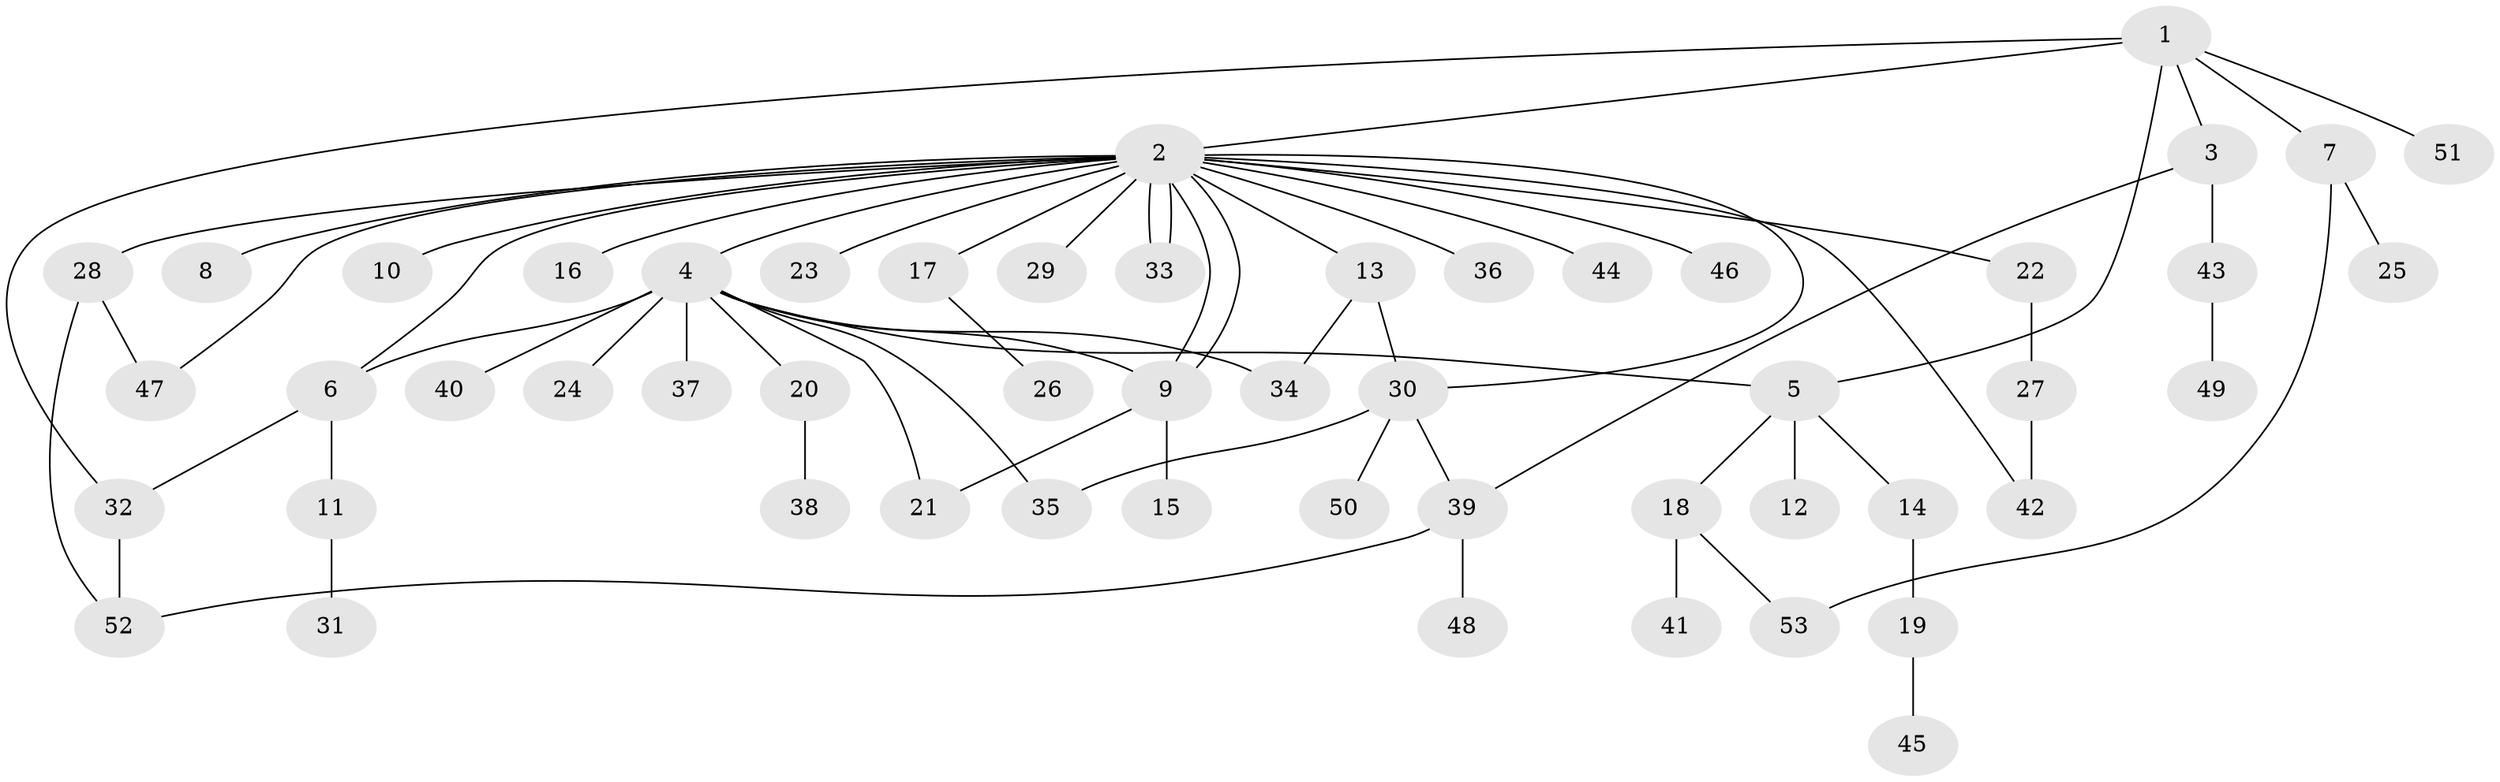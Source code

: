 // coarse degree distribution, {4: 0.14814814814814814, 2: 0.14814814814814814, 15: 0.037037037037037035, 1: 0.5555555555555556, 7: 0.037037037037037035, 3: 0.037037037037037035, 6: 0.037037037037037035}
// Generated by graph-tools (version 1.1) at 2025/36/03/04/25 23:36:39]
// undirected, 53 vertices, 68 edges
graph export_dot {
  node [color=gray90,style=filled];
  1;
  2;
  3;
  4;
  5;
  6;
  7;
  8;
  9;
  10;
  11;
  12;
  13;
  14;
  15;
  16;
  17;
  18;
  19;
  20;
  21;
  22;
  23;
  24;
  25;
  26;
  27;
  28;
  29;
  30;
  31;
  32;
  33;
  34;
  35;
  36;
  37;
  38;
  39;
  40;
  41;
  42;
  43;
  44;
  45;
  46;
  47;
  48;
  49;
  50;
  51;
  52;
  53;
  1 -- 2;
  1 -- 3;
  1 -- 5;
  1 -- 7;
  1 -- 32;
  1 -- 51;
  2 -- 4;
  2 -- 6;
  2 -- 8;
  2 -- 9;
  2 -- 9;
  2 -- 10;
  2 -- 13;
  2 -- 16;
  2 -- 17;
  2 -- 22;
  2 -- 23;
  2 -- 28;
  2 -- 29;
  2 -- 30;
  2 -- 33;
  2 -- 33;
  2 -- 36;
  2 -- 42;
  2 -- 44;
  2 -- 46;
  2 -- 47;
  3 -- 39;
  3 -- 43;
  4 -- 5;
  4 -- 6;
  4 -- 9;
  4 -- 20;
  4 -- 21;
  4 -- 24;
  4 -- 34;
  4 -- 35;
  4 -- 37;
  4 -- 40;
  5 -- 12;
  5 -- 14;
  5 -- 18;
  6 -- 11;
  6 -- 32;
  7 -- 25;
  7 -- 53;
  9 -- 15;
  9 -- 21;
  11 -- 31;
  13 -- 30;
  13 -- 34;
  14 -- 19;
  17 -- 26;
  18 -- 41;
  18 -- 53;
  19 -- 45;
  20 -- 38;
  22 -- 27;
  27 -- 42;
  28 -- 47;
  28 -- 52;
  30 -- 35;
  30 -- 39;
  30 -- 50;
  32 -- 52;
  39 -- 48;
  39 -- 52;
  43 -- 49;
}
